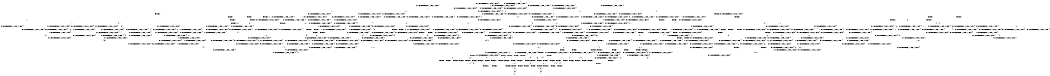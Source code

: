 digraph BCG {
size = "7, 10.5";
center = TRUE;
node [shape = circle];
0 [peripheries = 2];
0 -> 1 [label = "EX !0 !ATOMIC_EXCH_BRANCH (1, +1, TRUE, +1, 1, FALSE) !{}"];
0 -> 2 [label = "EX !2 !ATOMIC_EXCH_BRANCH (1, +1, TRUE, +1, 1, FALSE) !{}"];
0 -> 3 [label = "EX !1 !ATOMIC_EXCH_BRANCH (1, +0, TRUE, +0, 1, TRUE) !{}"];
0 -> 4 [label = "EX !0 !ATOMIC_EXCH_BRANCH (1, +1, TRUE, +1, 1, FALSE) !{}"];
0 -> 5 [label = "EX !2 !ATOMIC_EXCH_BRANCH (1, +1, TRUE, +1, 1, FALSE) !{}"];
0 -> 6 [label = "EX !1 !ATOMIC_EXCH_BRANCH (1, +0, TRUE, +0, 1, TRUE) !{}"];
1 -> 7 [label = "EX !2 !ATOMIC_EXCH_BRANCH (1, +1, TRUE, +1, 1, TRUE) !{}"];
2 -> 8 [label = "EX !0 !ATOMIC_EXCH_BRANCH (1, +1, TRUE, +1, 1, TRUE) !{}"];
3 -> 9 [label = "EX !0 !ATOMIC_EXCH_BRANCH (1, +1, TRUE, +1, 1, FALSE) !{}"];
4 -> 7 [label = "EX !2 !ATOMIC_EXCH_BRANCH (1, +1, TRUE, +1, 1, TRUE) !{}"];
4 -> 10 [label = "EX !1 !ATOMIC_EXCH_BRANCH (1, +0, TRUE, +0, 1, FALSE) !{}"];
4 -> 11 [label = "TERMINATE !0"];
4 -> 12 [label = "EX !2 !ATOMIC_EXCH_BRANCH (1, +1, TRUE, +1, 1, TRUE) !{}"];
4 -> 13 [label = "EX !1 !ATOMIC_EXCH_BRANCH (1, +0, TRUE, +0, 1, FALSE) !{}"];
4 -> 14 [label = "TERMINATE !0"];
5 -> 8 [label = "EX !0 !ATOMIC_EXCH_BRANCH (1, +1, TRUE, +1, 1, TRUE) !{}"];
5 -> 15 [label = "EX !1 !ATOMIC_EXCH_BRANCH (1, +0, TRUE, +0, 1, FALSE) !{}"];
5 -> 16 [label = "TERMINATE !2"];
5 -> 17 [label = "EX !0 !ATOMIC_EXCH_BRANCH (1, +1, TRUE, +1, 1, TRUE) !{}"];
5 -> 18 [label = "EX !1 !ATOMIC_EXCH_BRANCH (1, +0, TRUE, +0, 1, FALSE) !{}"];
5 -> 19 [label = "TERMINATE !2"];
6 -> 3 [label = "EX !1 !ATOMIC_EXCH_BRANCH (1, +0, TRUE, +0, 1, TRUE) !{}"];
6 -> 9 [label = "EX !0 !ATOMIC_EXCH_BRANCH (1, +1, TRUE, +1, 1, FALSE) !{}"];
6 -> 20 [label = "EX !2 !ATOMIC_EXCH_BRANCH (1, +1, TRUE, +1, 1, FALSE) !{}"];
6 -> 6 [label = "EX !1 !ATOMIC_EXCH_BRANCH (1, +0, TRUE, +0, 1, TRUE) !{}"];
6 -> 21 [label = "EX !0 !ATOMIC_EXCH_BRANCH (1, +1, TRUE, +1, 1, FALSE) !{}"];
6 -> 22 [label = "EX !2 !ATOMIC_EXCH_BRANCH (1, +1, TRUE, +1, 1, FALSE) !{}"];
7 -> 23 [label = "EX !1 !ATOMIC_EXCH_BRANCH (1, +0, TRUE, +0, 1, FALSE) !{}"];
8 -> 24 [label = "EX !1 !ATOMIC_EXCH_BRANCH (1, +0, TRUE, +0, 1, FALSE) !{}"];
9 -> 10 [label = "EX !1 !ATOMIC_EXCH_BRANCH (1, +0, TRUE, +0, 1, FALSE) !{}"];
10 -> 25 [label = "EX !1 !ATOMIC_EXCH_BRANCH (1, +0, TRUE, +0, 2, TRUE) !{}"];
11 -> 26 [label = "EX !2 !ATOMIC_EXCH_BRANCH (1, +1, TRUE, +1, 1, TRUE) !{}"];
12 -> 7 [label = "EX !2 !ATOMIC_EXCH_BRANCH (1, +1, TRUE, +1, 1, TRUE) !{}"];
12 -> 23 [label = "EX !1 !ATOMIC_EXCH_BRANCH (1, +0, TRUE, +0, 1, FALSE) !{}"];
12 -> 27 [label = "TERMINATE !0"];
12 -> 12 [label = "EX !2 !ATOMIC_EXCH_BRANCH (1, +1, TRUE, +1, 1, TRUE) !{}"];
12 -> 28 [label = "EX !1 !ATOMIC_EXCH_BRANCH (1, +0, TRUE, +0, 1, FALSE) !{}"];
12 -> 29 [label = "TERMINATE !0"];
13 -> 25 [label = "EX !1 !ATOMIC_EXCH_BRANCH (1, +0, TRUE, +0, 2, TRUE) !{}"];
13 -> 30 [label = "EX !2 !ATOMIC_EXCH_BRANCH (1, +1, TRUE, +1, 1, FALSE) !{}"];
13 -> 31 [label = "TERMINATE !0"];
13 -> 32 [label = "EX !1 !ATOMIC_EXCH_BRANCH (1, +0, TRUE, +0, 2, TRUE) !{}"];
13 -> 33 [label = "EX !2 !ATOMIC_EXCH_BRANCH (1, +1, TRUE, +1, 1, FALSE) !{}"];
13 -> 34 [label = "TERMINATE !0"];
14 -> 26 [label = "EX !2 !ATOMIC_EXCH_BRANCH (1, +1, TRUE, +1, 1, TRUE) !{}"];
14 -> 35 [label = "EX !1 !ATOMIC_EXCH_BRANCH (1, +0, TRUE, +0, 1, FALSE) !{}"];
14 -> 36 [label = "EX !2 !ATOMIC_EXCH_BRANCH (1, +1, TRUE, +1, 1, TRUE) !{}"];
14 -> 37 [label = "EX !1 !ATOMIC_EXCH_BRANCH (1, +0, TRUE, +0, 1, FALSE) !{}"];
15 -> 38 [label = "EX !1 !ATOMIC_EXCH_BRANCH (1, +0, TRUE, +0, 2, TRUE) !{}"];
16 -> 39 [label = "EX !0 !ATOMIC_EXCH_BRANCH (1, +1, TRUE, +1, 1, TRUE) !{}"];
17 -> 8 [label = "EX !0 !ATOMIC_EXCH_BRANCH (1, +1, TRUE, +1, 1, TRUE) !{}"];
17 -> 24 [label = "EX !1 !ATOMIC_EXCH_BRANCH (1, +0, TRUE, +0, 1, FALSE) !{}"];
17 -> 40 [label = "TERMINATE !2"];
17 -> 17 [label = "EX !0 !ATOMIC_EXCH_BRANCH (1, +1, TRUE, +1, 1, TRUE) !{}"];
17 -> 41 [label = "EX !1 !ATOMIC_EXCH_BRANCH (1, +0, TRUE, +0, 1, FALSE) !{}"];
17 -> 42 [label = "TERMINATE !2"];
18 -> 38 [label = "EX !1 !ATOMIC_EXCH_BRANCH (1, +0, TRUE, +0, 2, TRUE) !{}"];
18 -> 30 [label = "EX !0 !ATOMIC_EXCH_BRANCH (1, +1, TRUE, +1, 1, FALSE) !{}"];
18 -> 43 [label = "TERMINATE !2"];
18 -> 44 [label = "EX !1 !ATOMIC_EXCH_BRANCH (1, +0, TRUE, +0, 2, TRUE) !{}"];
18 -> 33 [label = "EX !0 !ATOMIC_EXCH_BRANCH (1, +1, TRUE, +1, 1, FALSE) !{}"];
18 -> 45 [label = "TERMINATE !2"];
19 -> 39 [label = "EX !0 !ATOMIC_EXCH_BRANCH (1, +1, TRUE, +1, 1, TRUE) !{}"];
19 -> 46 [label = "EX !1 !ATOMIC_EXCH_BRANCH (1, +0, TRUE, +0, 1, FALSE) !{}"];
19 -> 47 [label = "EX !0 !ATOMIC_EXCH_BRANCH (1, +1, TRUE, +1, 1, TRUE) !{}"];
19 -> 48 [label = "EX !1 !ATOMIC_EXCH_BRANCH (1, +0, TRUE, +0, 1, FALSE) !{}"];
20 -> 15 [label = "EX !1 !ATOMIC_EXCH_BRANCH (1, +0, TRUE, +0, 1, FALSE) !{}"];
21 -> 10 [label = "EX !1 !ATOMIC_EXCH_BRANCH (1, +0, TRUE, +0, 1, FALSE) !{}"];
21 -> 49 [label = "EX !2 !ATOMIC_EXCH_BRANCH (1, +1, TRUE, +1, 1, TRUE) !{}"];
21 -> 50 [label = "TERMINATE !0"];
21 -> 13 [label = "EX !1 !ATOMIC_EXCH_BRANCH (1, +0, TRUE, +0, 1, FALSE) !{}"];
21 -> 51 [label = "EX !2 !ATOMIC_EXCH_BRANCH (1, +1, TRUE, +1, 1, TRUE) !{}"];
21 -> 52 [label = "TERMINATE !0"];
22 -> 15 [label = "EX !1 !ATOMIC_EXCH_BRANCH (1, +0, TRUE, +0, 1, FALSE) !{}"];
22 -> 53 [label = "EX !0 !ATOMIC_EXCH_BRANCH (1, +1, TRUE, +1, 1, TRUE) !{}"];
22 -> 54 [label = "TERMINATE !2"];
22 -> 18 [label = "EX !1 !ATOMIC_EXCH_BRANCH (1, +0, TRUE, +0, 1, FALSE) !{}"];
22 -> 55 [label = "EX !0 !ATOMIC_EXCH_BRANCH (1, +1, TRUE, +1, 1, TRUE) !{}"];
22 -> 56 [label = "TERMINATE !2"];
23 -> 57 [label = "EX !1 !ATOMIC_EXCH_BRANCH (1, +0, TRUE, +0, 2, TRUE) !{}"];
24 -> 30 [label = "EX !0 !ATOMIC_EXCH_BRANCH (1, +1, TRUE, +1, 1, FALSE) !{}"];
25 -> 30 [label = "EX !2 !ATOMIC_EXCH_BRANCH (1, +1, TRUE, +1, 1, FALSE) !{}"];
26 -> 58 [label = "EX !1 !ATOMIC_EXCH_BRANCH (1, +0, TRUE, +0, 1, FALSE) !{}"];
27 -> 58 [label = "EX !1 !ATOMIC_EXCH_BRANCH (1, +0, TRUE, +0, 1, FALSE) !{}"];
28 -> 57 [label = "EX !1 !ATOMIC_EXCH_BRANCH (1, +0, TRUE, +0, 2, TRUE) !{}"];
28 -> 30 [label = "EX !2 !ATOMIC_EXCH_BRANCH (1, +1, TRUE, +1, 1, FALSE) !{}"];
28 -> 59 [label = "TERMINATE !0"];
28 -> 60 [label = "EX !1 !ATOMIC_EXCH_BRANCH (1, +0, TRUE, +0, 2, TRUE) !{}"];
28 -> 33 [label = "EX !2 !ATOMIC_EXCH_BRANCH (1, +1, TRUE, +1, 1, FALSE) !{}"];
28 -> 61 [label = "TERMINATE !0"];
29 -> 58 [label = "EX !1 !ATOMIC_EXCH_BRANCH (1, +0, TRUE, +0, 1, FALSE) !{}"];
29 -> 26 [label = "EX !2 !ATOMIC_EXCH_BRANCH (1, +1, TRUE, +1, 1, TRUE) !{}"];
29 -> 62 [label = "EX !1 !ATOMIC_EXCH_BRANCH (1, +0, TRUE, +0, 1, FALSE) !{}"];
29 -> 36 [label = "EX !2 !ATOMIC_EXCH_BRANCH (1, +1, TRUE, +1, 1, TRUE) !{}"];
30 -> 63 [label = "EX !1 !ATOMIC_EXCH_BRANCH (1, +0, TRUE, +0, 2, FALSE) !{}"];
31 -> 64 [label = "EX !2 !ATOMIC_EXCH_BRANCH (1, +1, TRUE, +1, 1, FALSE) !{}"];
32 -> 25 [label = "EX !1 !ATOMIC_EXCH_BRANCH (1, +0, TRUE, +0, 2, TRUE) !{}"];
32 -> 30 [label = "EX !2 !ATOMIC_EXCH_BRANCH (1, +1, TRUE, +1, 1, FALSE) !{}"];
32 -> 31 [label = "TERMINATE !0"];
32 -> 32 [label = "EX !1 !ATOMIC_EXCH_BRANCH (1, +0, TRUE, +0, 2, TRUE) !{}"];
32 -> 33 [label = "EX !2 !ATOMIC_EXCH_BRANCH (1, +1, TRUE, +1, 1, FALSE) !{}"];
32 -> 34 [label = "TERMINATE !0"];
33 -> 63 [label = "EX !1 !ATOMIC_EXCH_BRANCH (1, +0, TRUE, +0, 2, FALSE) !{}"];
33 -> 65 [label = "TERMINATE !0"];
33 -> 66 [label = "TERMINATE !2"];
33 -> 67 [label = "EX !1 !ATOMIC_EXCH_BRANCH (1, +0, TRUE, +0, 2, FALSE) !{}"];
33 -> 68 [label = "TERMINATE !0"];
33 -> 69 [label = "TERMINATE !2"];
34 -> 64 [label = "EX !2 !ATOMIC_EXCH_BRANCH (1, +1, TRUE, +1, 1, FALSE) !{}"];
34 -> 70 [label = "EX !1 !ATOMIC_EXCH_BRANCH (1, +0, TRUE, +0, 2, TRUE) !{}"];
34 -> 71 [label = "EX !2 !ATOMIC_EXCH_BRANCH (1, +1, TRUE, +1, 1, FALSE) !{}"];
34 -> 72 [label = "EX !1 !ATOMIC_EXCH_BRANCH (1, +0, TRUE, +0, 2, TRUE) !{}"];
35 -> 70 [label = "EX !1 !ATOMIC_EXCH_BRANCH (1, +0, TRUE, +0, 2, TRUE) !{}"];
36 -> 26 [label = "EX !2 !ATOMIC_EXCH_BRANCH (1, +1, TRUE, +1, 1, TRUE) !{}"];
36 -> 58 [label = "EX !1 !ATOMIC_EXCH_BRANCH (1, +0, TRUE, +0, 1, FALSE) !{}"];
36 -> 36 [label = "EX !2 !ATOMIC_EXCH_BRANCH (1, +1, TRUE, +1, 1, TRUE) !{}"];
36 -> 62 [label = "EX !1 !ATOMIC_EXCH_BRANCH (1, +0, TRUE, +0, 1, FALSE) !{}"];
37 -> 70 [label = "EX !1 !ATOMIC_EXCH_BRANCH (1, +0, TRUE, +0, 2, TRUE) !{}"];
37 -> 64 [label = "EX !2 !ATOMIC_EXCH_BRANCH (1, +1, TRUE, +1, 1, FALSE) !{}"];
37 -> 72 [label = "EX !1 !ATOMIC_EXCH_BRANCH (1, +0, TRUE, +0, 2, TRUE) !{}"];
37 -> 71 [label = "EX !2 !ATOMIC_EXCH_BRANCH (1, +1, TRUE, +1, 1, FALSE) !{}"];
38 -> 30 [label = "EX !0 !ATOMIC_EXCH_BRANCH (1, +1, TRUE, +1, 1, FALSE) !{}"];
39 -> 73 [label = "EX !1 !ATOMIC_EXCH_BRANCH (1, +0, TRUE, +0, 1, FALSE) !{}"];
40 -> 73 [label = "EX !1 !ATOMIC_EXCH_BRANCH (1, +0, TRUE, +0, 1, FALSE) !{}"];
41 -> 30 [label = "EX !0 !ATOMIC_EXCH_BRANCH (1, +1, TRUE, +1, 1, FALSE) !{}"];
41 -> 74 [label = "EX !1 !ATOMIC_EXCH_BRANCH (1, +0, TRUE, +0, 2, TRUE) !{}"];
41 -> 75 [label = "TERMINATE !2"];
41 -> 33 [label = "EX !0 !ATOMIC_EXCH_BRANCH (1, +1, TRUE, +1, 1, FALSE) !{}"];
41 -> 76 [label = "EX !1 !ATOMIC_EXCH_BRANCH (1, +0, TRUE, +0, 2, TRUE) !{}"];
41 -> 77 [label = "TERMINATE !2"];
42 -> 73 [label = "EX !1 !ATOMIC_EXCH_BRANCH (1, +0, TRUE, +0, 1, FALSE) !{}"];
42 -> 39 [label = "EX !0 !ATOMIC_EXCH_BRANCH (1, +1, TRUE, +1, 1, TRUE) !{}"];
42 -> 78 [label = "EX !1 !ATOMIC_EXCH_BRANCH (1, +0, TRUE, +0, 1, FALSE) !{}"];
42 -> 47 [label = "EX !0 !ATOMIC_EXCH_BRANCH (1, +1, TRUE, +1, 1, TRUE) !{}"];
43 -> 79 [label = "EX !0 !ATOMIC_EXCH_BRANCH (1, +1, TRUE, +1, 1, FALSE) !{}"];
44 -> 38 [label = "EX !1 !ATOMIC_EXCH_BRANCH (1, +0, TRUE, +0, 2, TRUE) !{}"];
44 -> 30 [label = "EX !0 !ATOMIC_EXCH_BRANCH (1, +1, TRUE, +1, 1, FALSE) !{}"];
44 -> 43 [label = "TERMINATE !2"];
44 -> 44 [label = "EX !1 !ATOMIC_EXCH_BRANCH (1, +0, TRUE, +0, 2, TRUE) !{}"];
44 -> 33 [label = "EX !0 !ATOMIC_EXCH_BRANCH (1, +1, TRUE, +1, 1, FALSE) !{}"];
44 -> 45 [label = "TERMINATE !2"];
45 -> 79 [label = "EX !0 !ATOMIC_EXCH_BRANCH (1, +1, TRUE, +1, 1, FALSE) !{}"];
45 -> 80 [label = "EX !1 !ATOMIC_EXCH_BRANCH (1, +0, TRUE, +0, 2, TRUE) !{}"];
45 -> 81 [label = "EX !0 !ATOMIC_EXCH_BRANCH (1, +1, TRUE, +1, 1, FALSE) !{}"];
45 -> 82 [label = "EX !1 !ATOMIC_EXCH_BRANCH (1, +0, TRUE, +0, 2, TRUE) !{}"];
46 -> 80 [label = "EX !1 !ATOMIC_EXCH_BRANCH (1, +0, TRUE, +0, 2, TRUE) !{}"];
47 -> 39 [label = "EX !0 !ATOMIC_EXCH_BRANCH (1, +1, TRUE, +1, 1, TRUE) !{}"];
47 -> 73 [label = "EX !1 !ATOMIC_EXCH_BRANCH (1, +0, TRUE, +0, 1, FALSE) !{}"];
47 -> 47 [label = "EX !0 !ATOMIC_EXCH_BRANCH (1, +1, TRUE, +1, 1, TRUE) !{}"];
47 -> 78 [label = "EX !1 !ATOMIC_EXCH_BRANCH (1, +0, TRUE, +0, 1, FALSE) !{}"];
48 -> 80 [label = "EX !1 !ATOMIC_EXCH_BRANCH (1, +0, TRUE, +0, 2, TRUE) !{}"];
48 -> 79 [label = "EX !0 !ATOMIC_EXCH_BRANCH (1, +1, TRUE, +1, 1, FALSE) !{}"];
48 -> 82 [label = "EX !1 !ATOMIC_EXCH_BRANCH (1, +0, TRUE, +0, 2, TRUE) !{}"];
48 -> 81 [label = "EX !0 !ATOMIC_EXCH_BRANCH (1, +1, TRUE, +1, 1, FALSE) !{}"];
49 -> 23 [label = "EX !1 !ATOMIC_EXCH_BRANCH (1, +0, TRUE, +0, 1, FALSE) !{}"];
50 -> 83 [label = "EX !2 !ATOMIC_EXCH_BRANCH (1, +1, TRUE, +1, 1, TRUE) !{}"];
51 -> 23 [label = "EX !1 !ATOMIC_EXCH_BRANCH (1, +0, TRUE, +0, 1, FALSE) !{}"];
51 -> 49 [label = "EX !2 !ATOMIC_EXCH_BRANCH (1, +1, TRUE, +1, 1, TRUE) !{}"];
51 -> 84 [label = "TERMINATE !0"];
51 -> 28 [label = "EX !1 !ATOMIC_EXCH_BRANCH (1, +0, TRUE, +0, 1, FALSE) !{}"];
51 -> 51 [label = "EX !2 !ATOMIC_EXCH_BRANCH (1, +1, TRUE, +1, 1, TRUE) !{}"];
51 -> 85 [label = "TERMINATE !0"];
52 -> 83 [label = "EX !2 !ATOMIC_EXCH_BRANCH (1, +1, TRUE, +1, 1, TRUE) !{}"];
52 -> 35 [label = "EX !1 !ATOMIC_EXCH_BRANCH (1, +0, TRUE, +0, 1, FALSE) !{}"];
52 -> 86 [label = "EX !2 !ATOMIC_EXCH_BRANCH (1, +1, TRUE, +1, 1, TRUE) !{}"];
52 -> 37 [label = "EX !1 !ATOMIC_EXCH_BRANCH (1, +0, TRUE, +0, 1, FALSE) !{}"];
53 -> 24 [label = "EX !1 !ATOMIC_EXCH_BRANCH (1, +0, TRUE, +0, 1, FALSE) !{}"];
54 -> 87 [label = "EX !0 !ATOMIC_EXCH_BRANCH (1, +1, TRUE, +1, 1, TRUE) !{}"];
55 -> 53 [label = "EX !0 !ATOMIC_EXCH_BRANCH (1, +1, TRUE, +1, 1, TRUE) !{}"];
55 -> 24 [label = "EX !1 !ATOMIC_EXCH_BRANCH (1, +0, TRUE, +0, 1, FALSE) !{}"];
55 -> 88 [label = "TERMINATE !2"];
55 -> 55 [label = "EX !0 !ATOMIC_EXCH_BRANCH (1, +1, TRUE, +1, 1, TRUE) !{}"];
55 -> 41 [label = "EX !1 !ATOMIC_EXCH_BRANCH (1, +0, TRUE, +0, 1, FALSE) !{}"];
55 -> 89 [label = "TERMINATE !2"];
56 -> 87 [label = "EX !0 !ATOMIC_EXCH_BRANCH (1, +1, TRUE, +1, 1, TRUE) !{}"];
56 -> 46 [label = "EX !1 !ATOMIC_EXCH_BRANCH (1, +0, TRUE, +0, 1, FALSE) !{}"];
56 -> 90 [label = "EX !0 !ATOMIC_EXCH_BRANCH (1, +1, TRUE, +1, 1, TRUE) !{}"];
56 -> 48 [label = "EX !1 !ATOMIC_EXCH_BRANCH (1, +0, TRUE, +0, 1, FALSE) !{}"];
57 -> 30 [label = "EX !2 !ATOMIC_EXCH_BRANCH (1, +1, TRUE, +1, 1, FALSE) !{}"];
58 -> 91 [label = "EX !1 !ATOMIC_EXCH_BRANCH (1, +0, TRUE, +0, 2, TRUE) !{}"];
59 -> 91 [label = "EX !1 !ATOMIC_EXCH_BRANCH (1, +0, TRUE, +0, 2, TRUE) !{}"];
60 -> 57 [label = "EX !1 !ATOMIC_EXCH_BRANCH (1, +0, TRUE, +0, 2, TRUE) !{}"];
60 -> 30 [label = "EX !2 !ATOMIC_EXCH_BRANCH (1, +1, TRUE, +1, 1, FALSE) !{}"];
60 -> 59 [label = "TERMINATE !0"];
60 -> 60 [label = "EX !1 !ATOMIC_EXCH_BRANCH (1, +0, TRUE, +0, 2, TRUE) !{}"];
60 -> 33 [label = "EX !2 !ATOMIC_EXCH_BRANCH (1, +1, TRUE, +1, 1, FALSE) !{}"];
60 -> 61 [label = "TERMINATE !0"];
61 -> 91 [label = "EX !1 !ATOMIC_EXCH_BRANCH (1, +0, TRUE, +0, 2, TRUE) !{}"];
61 -> 64 [label = "EX !2 !ATOMIC_EXCH_BRANCH (1, +1, TRUE, +1, 1, FALSE) !{}"];
61 -> 92 [label = "EX !1 !ATOMIC_EXCH_BRANCH (1, +0, TRUE, +0, 2, TRUE) !{}"];
61 -> 71 [label = "EX !2 !ATOMIC_EXCH_BRANCH (1, +1, TRUE, +1, 1, FALSE) !{}"];
62 -> 91 [label = "EX !1 !ATOMIC_EXCH_BRANCH (1, +0, TRUE, +0, 2, TRUE) !{}"];
62 -> 64 [label = "EX !2 !ATOMIC_EXCH_BRANCH (1, +1, TRUE, +1, 1, FALSE) !{}"];
62 -> 92 [label = "EX !1 !ATOMIC_EXCH_BRANCH (1, +0, TRUE, +0, 2, TRUE) !{}"];
62 -> 71 [label = "EX !2 !ATOMIC_EXCH_BRANCH (1, +1, TRUE, +1, 1, FALSE) !{}"];
63 -> 93 [label = "TERMINATE !0"];
64 -> 94 [label = "EX !1 !ATOMIC_EXCH_BRANCH (1, +0, TRUE, +0, 2, FALSE) !{}"];
65 -> 95 [label = "TERMINATE !2"];
66 -> 95 [label = "TERMINATE !0"];
67 -> 93 [label = "TERMINATE !0"];
67 -> 96 [label = "TERMINATE !2"];
67 -> 97 [label = "TERMINATE !1"];
67 -> 98 [label = "TERMINATE !0"];
67 -> 99 [label = "TERMINATE !2"];
67 -> 100 [label = "TERMINATE !1"];
68 -> 95 [label = "TERMINATE !2"];
68 -> 94 [label = "EX !1 !ATOMIC_EXCH_BRANCH (1, +0, TRUE, +0, 2, FALSE) !{}"];
68 -> 101 [label = "TERMINATE !2"];
68 -> 102 [label = "EX !1 !ATOMIC_EXCH_BRANCH (1, +0, TRUE, +0, 2, FALSE) !{}"];
69 -> 95 [label = "TERMINATE !0"];
69 -> 103 [label = "EX !1 !ATOMIC_EXCH_BRANCH (1, +0, TRUE, +0, 2, FALSE) !{}"];
69 -> 101 [label = "TERMINATE !0"];
69 -> 104 [label = "EX !1 !ATOMIC_EXCH_BRANCH (1, +0, TRUE, +0, 2, FALSE) !{}"];
70 -> 64 [label = "EX !2 !ATOMIC_EXCH_BRANCH (1, +1, TRUE, +1, 1, FALSE) !{}"];
71 -> 94 [label = "EX !1 !ATOMIC_EXCH_BRANCH (1, +0, TRUE, +0, 2, FALSE) !{}"];
71 -> 95 [label = "TERMINATE !2"];
71 -> 102 [label = "EX !1 !ATOMIC_EXCH_BRANCH (1, +0, TRUE, +0, 2, FALSE) !{}"];
71 -> 101 [label = "TERMINATE !2"];
72 -> 70 [label = "EX !1 !ATOMIC_EXCH_BRANCH (1, +0, TRUE, +0, 2, TRUE) !{}"];
72 -> 64 [label = "EX !2 !ATOMIC_EXCH_BRANCH (1, +1, TRUE, +1, 1, FALSE) !{}"];
72 -> 72 [label = "EX !1 !ATOMIC_EXCH_BRANCH (1, +0, TRUE, +0, 2, TRUE) !{}"];
72 -> 71 [label = "EX !2 !ATOMIC_EXCH_BRANCH (1, +1, TRUE, +1, 1, FALSE) !{}"];
73 -> 79 [label = "EX !0 !ATOMIC_EXCH_BRANCH (1, +1, TRUE, +1, 1, FALSE) !{}"];
74 -> 30 [label = "EX !0 !ATOMIC_EXCH_BRANCH (1, +1, TRUE, +1, 1, FALSE) !{}"];
75 -> 79 [label = "EX !0 !ATOMIC_EXCH_BRANCH (1, +1, TRUE, +1, 1, FALSE) !{}"];
76 -> 30 [label = "EX !0 !ATOMIC_EXCH_BRANCH (1, +1, TRUE, +1, 1, FALSE) !{}"];
76 -> 74 [label = "EX !1 !ATOMIC_EXCH_BRANCH (1, +0, TRUE, +0, 2, TRUE) !{}"];
76 -> 75 [label = "TERMINATE !2"];
76 -> 33 [label = "EX !0 !ATOMIC_EXCH_BRANCH (1, +1, TRUE, +1, 1, FALSE) !{}"];
76 -> 76 [label = "EX !1 !ATOMIC_EXCH_BRANCH (1, +0, TRUE, +0, 2, TRUE) !{}"];
76 -> 77 [label = "TERMINATE !2"];
77 -> 79 [label = "EX !0 !ATOMIC_EXCH_BRANCH (1, +1, TRUE, +1, 1, FALSE) !{}"];
77 -> 105 [label = "EX !1 !ATOMIC_EXCH_BRANCH (1, +0, TRUE, +0, 2, TRUE) !{}"];
77 -> 81 [label = "EX !0 !ATOMIC_EXCH_BRANCH (1, +1, TRUE, +1, 1, FALSE) !{}"];
77 -> 106 [label = "EX !1 !ATOMIC_EXCH_BRANCH (1, +0, TRUE, +0, 2, TRUE) !{}"];
78 -> 79 [label = "EX !0 !ATOMIC_EXCH_BRANCH (1, +1, TRUE, +1, 1, FALSE) !{}"];
78 -> 105 [label = "EX !1 !ATOMIC_EXCH_BRANCH (1, +0, TRUE, +0, 2, TRUE) !{}"];
78 -> 81 [label = "EX !0 !ATOMIC_EXCH_BRANCH (1, +1, TRUE, +1, 1, FALSE) !{}"];
78 -> 106 [label = "EX !1 !ATOMIC_EXCH_BRANCH (1, +0, TRUE, +0, 2, TRUE) !{}"];
79 -> 103 [label = "EX !1 !ATOMIC_EXCH_BRANCH (1, +0, TRUE, +0, 2, FALSE) !{}"];
80 -> 79 [label = "EX !0 !ATOMIC_EXCH_BRANCH (1, +1, TRUE, +1, 1, FALSE) !{}"];
81 -> 103 [label = "EX !1 !ATOMIC_EXCH_BRANCH (1, +0, TRUE, +0, 2, FALSE) !{}"];
81 -> 95 [label = "TERMINATE !0"];
81 -> 104 [label = "EX !1 !ATOMIC_EXCH_BRANCH (1, +0, TRUE, +0, 2, FALSE) !{}"];
81 -> 101 [label = "TERMINATE !0"];
82 -> 80 [label = "EX !1 !ATOMIC_EXCH_BRANCH (1, +0, TRUE, +0, 2, TRUE) !{}"];
82 -> 79 [label = "EX !0 !ATOMIC_EXCH_BRANCH (1, +1, TRUE, +1, 1, FALSE) !{}"];
82 -> 82 [label = "EX !1 !ATOMIC_EXCH_BRANCH (1, +0, TRUE, +0, 2, TRUE) !{}"];
82 -> 81 [label = "EX !0 !ATOMIC_EXCH_BRANCH (1, +1, TRUE, +1, 1, FALSE) !{}"];
83 -> 58 [label = "EX !1 !ATOMIC_EXCH_BRANCH (1, +0, TRUE, +0, 1, FALSE) !{}"];
84 -> 58 [label = "EX !1 !ATOMIC_EXCH_BRANCH (1, +0, TRUE, +0, 1, FALSE) !{}"];
85 -> 58 [label = "EX !1 !ATOMIC_EXCH_BRANCH (1, +0, TRUE, +0, 1, FALSE) !{}"];
85 -> 83 [label = "EX !2 !ATOMIC_EXCH_BRANCH (1, +1, TRUE, +1, 1, TRUE) !{}"];
85 -> 62 [label = "EX !1 !ATOMIC_EXCH_BRANCH (1, +0, TRUE, +0, 1, FALSE) !{}"];
85 -> 86 [label = "EX !2 !ATOMIC_EXCH_BRANCH (1, +1, TRUE, +1, 1, TRUE) !{}"];
86 -> 58 [label = "EX !1 !ATOMIC_EXCH_BRANCH (1, +0, TRUE, +0, 1, FALSE) !{}"];
86 -> 83 [label = "EX !2 !ATOMIC_EXCH_BRANCH (1, +1, TRUE, +1, 1, TRUE) !{}"];
86 -> 62 [label = "EX !1 !ATOMIC_EXCH_BRANCH (1, +0, TRUE, +0, 1, FALSE) !{}"];
86 -> 86 [label = "EX !2 !ATOMIC_EXCH_BRANCH (1, +1, TRUE, +1, 1, TRUE) !{}"];
87 -> 73 [label = "EX !1 !ATOMIC_EXCH_BRANCH (1, +0, TRUE, +0, 1, FALSE) !{}"];
88 -> 87 [label = "EX !0 !ATOMIC_EXCH_BRANCH (1, +1, TRUE, +1, 1, TRUE) !{}"];
89 -> 87 [label = "EX !0 !ATOMIC_EXCH_BRANCH (1, +1, TRUE, +1, 1, TRUE) !{}"];
89 -> 73 [label = "EX !1 !ATOMIC_EXCH_BRANCH (1, +0, TRUE, +0, 1, FALSE) !{}"];
89 -> 90 [label = "EX !0 !ATOMIC_EXCH_BRANCH (1, +1, TRUE, +1, 1, TRUE) !{}"];
89 -> 78 [label = "EX !1 !ATOMIC_EXCH_BRANCH (1, +0, TRUE, +0, 1, FALSE) !{}"];
90 -> 87 [label = "EX !0 !ATOMIC_EXCH_BRANCH (1, +1, TRUE, +1, 1, TRUE) !{}"];
90 -> 73 [label = "EX !1 !ATOMIC_EXCH_BRANCH (1, +0, TRUE, +0, 1, FALSE) !{}"];
90 -> 90 [label = "EX !0 !ATOMIC_EXCH_BRANCH (1, +1, TRUE, +1, 1, TRUE) !{}"];
90 -> 78 [label = "EX !1 !ATOMIC_EXCH_BRANCH (1, +0, TRUE, +0, 1, FALSE) !{}"];
91 -> 64 [label = "EX !2 !ATOMIC_EXCH_BRANCH (1, +1, TRUE, +1, 1, FALSE) !{}"];
92 -> 91 [label = "EX !1 !ATOMIC_EXCH_BRANCH (1, +0, TRUE, +0, 2, TRUE) !{}"];
92 -> 64 [label = "EX !2 !ATOMIC_EXCH_BRANCH (1, +1, TRUE, +1, 1, FALSE) !{}"];
92 -> 92 [label = "EX !1 !ATOMIC_EXCH_BRANCH (1, +0, TRUE, +0, 2, TRUE) !{}"];
92 -> 71 [label = "EX !2 !ATOMIC_EXCH_BRANCH (1, +1, TRUE, +1, 1, FALSE) !{}"];
93 -> 107 [label = "TERMINATE !2"];
94 -> 107 [label = "TERMINATE !2"];
95 -> 108 [label = "EX !1 !ATOMIC_EXCH_BRANCH (1, +0, TRUE, +0, 2, FALSE) !{}"];
96 -> 107 [label = "TERMINATE !0"];
97 -> 109 [label = "TERMINATE !0"];
98 -> 107 [label = "TERMINATE !2"];
98 -> 109 [label = "TERMINATE !1"];
98 -> 110 [label = "TERMINATE !2"];
98 -> 111 [label = "TERMINATE !1"];
99 -> 107 [label = "TERMINATE !0"];
99 -> 112 [label = "TERMINATE !1"];
99 -> 110 [label = "TERMINATE !0"];
99 -> 113 [label = "TERMINATE !1"];
100 -> 109 [label = "TERMINATE !0"];
100 -> 112 [label = "TERMINATE !2"];
100 -> 111 [label = "TERMINATE !0"];
100 -> 113 [label = "TERMINATE !2"];
101 -> 108 [label = "EX !1 !ATOMIC_EXCH_BRANCH (1, +0, TRUE, +0, 2, FALSE) !{}"];
101 -> 114 [label = "EX !1 !ATOMIC_EXCH_BRANCH (1, +0, TRUE, +0, 2, FALSE) !{}"];
102 -> 107 [label = "TERMINATE !2"];
102 -> 109 [label = "TERMINATE !1"];
102 -> 110 [label = "TERMINATE !2"];
102 -> 111 [label = "TERMINATE !1"];
103 -> 107 [label = "TERMINATE !0"];
104 -> 107 [label = "TERMINATE !0"];
104 -> 112 [label = "TERMINATE !1"];
104 -> 110 [label = "TERMINATE !0"];
104 -> 113 [label = "TERMINATE !1"];
105 -> 79 [label = "EX !0 !ATOMIC_EXCH_BRANCH (1, +1, TRUE, +1, 1, FALSE) !{}"];
106 -> 79 [label = "EX !0 !ATOMIC_EXCH_BRANCH (1, +1, TRUE, +1, 1, FALSE) !{}"];
106 -> 105 [label = "EX !1 !ATOMIC_EXCH_BRANCH (1, +0, TRUE, +0, 2, TRUE) !{}"];
106 -> 81 [label = "EX !0 !ATOMIC_EXCH_BRANCH (1, +1, TRUE, +1, 1, FALSE) !{}"];
106 -> 106 [label = "EX !1 !ATOMIC_EXCH_BRANCH (1, +0, TRUE, +0, 2, TRUE) !{}"];
107 -> 115 [label = "TERMINATE !1"];
108 -> 115 [label = "TERMINATE !1"];
109 -> 115 [label = "TERMINATE !2"];
110 -> 115 [label = "TERMINATE !1"];
110 -> 116 [label = "TERMINATE !1"];
111 -> 115 [label = "TERMINATE !2"];
111 -> 116 [label = "TERMINATE !2"];
112 -> 115 [label = "TERMINATE !0"];
113 -> 115 [label = "TERMINATE !0"];
113 -> 116 [label = "TERMINATE !0"];
114 -> 115 [label = "TERMINATE !1"];
114 -> 116 [label = "TERMINATE !1"];
115 -> 117 [label = "exit"];
116 -> 118 [label = "exit"];
}
